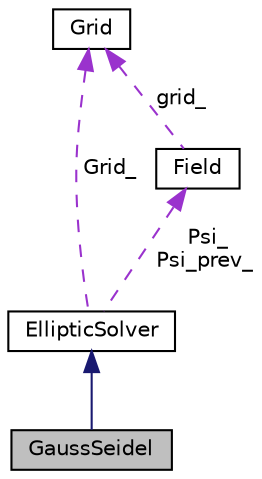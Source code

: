 digraph "GaussSeidel"
{
  edge [fontname="Helvetica",fontsize="10",labelfontname="Helvetica",labelfontsize="10"];
  node [fontname="Helvetica",fontsize="10",shape=record];
  Node1 [label="GaussSeidel",height=0.2,width=0.4,color="black", fillcolor="grey75", style="filled", fontcolor="black"];
  Node2 -> Node1 [dir="back",color="midnightblue",fontsize="10",style="solid",fontname="Helvetica"];
  Node2 [label="EllipticSolver",height=0.2,width=0.4,color="black", fillcolor="white", style="filled",URL="$class_elliptic_solver.html",tooltip="mountain lion, puma, or catamount, is a large "];
  Node3 -> Node2 [dir="back",color="darkorchid3",fontsize="10",style="dashed",label=" Grid_" ,fontname="Helvetica"];
  Node3 [label="Grid",height=0.2,width=0.4,color="black", fillcolor="white", style="filled",URL="$class_grid.html",tooltip="Stores information about the solution grid. "];
  Node4 -> Node2 [dir="back",color="darkorchid3",fontsize="10",style="dashed",label=" Psi_\nPsi_prev_" ,fontname="Helvetica"];
  Node4 [label="Field",height=0.2,width=0.4,color="black", fillcolor="white", style="filled",URL="$class_field.html",tooltip="Container for 2d data and grid used in the solver. "];
  Node3 -> Node4 [dir="back",color="darkorchid3",fontsize="10",style="dashed",label=" grid_" ,fontname="Helvetica"];
}
